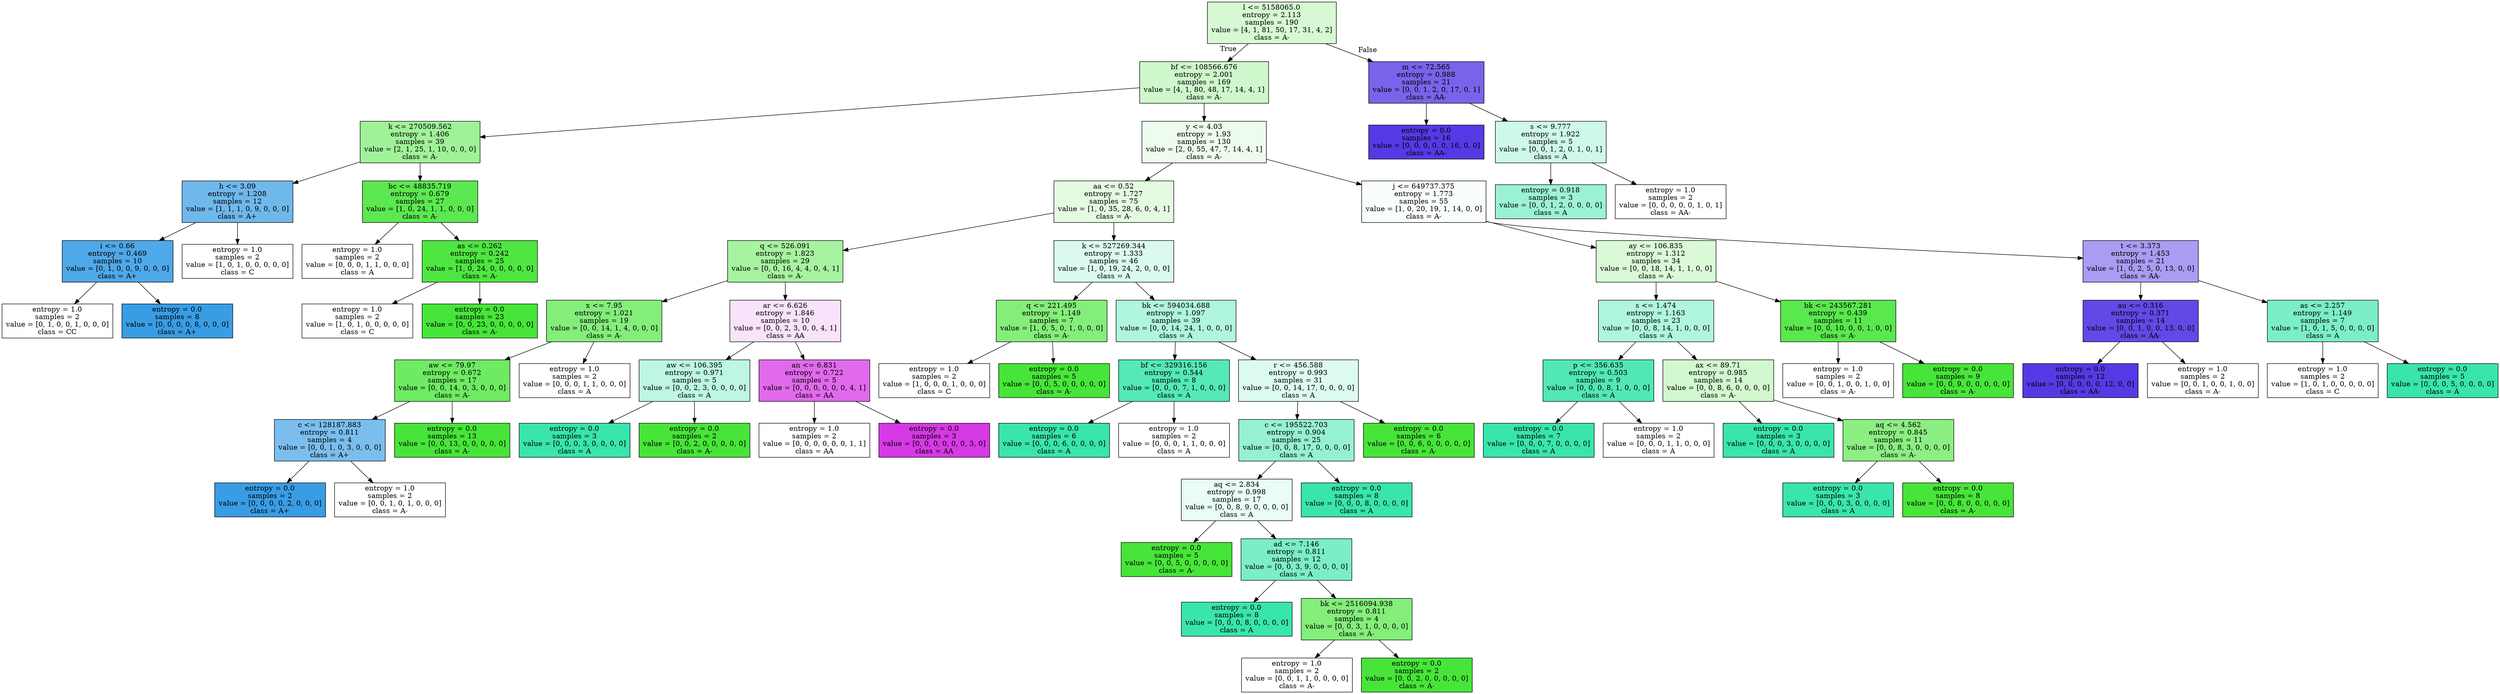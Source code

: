 digraph Tree {
node [shape=box, style="filled", color="black"] ;
0 [label="l <= 5158065.0\nentropy = 2.113\nsamples = 190\nvalue = [4, 1, 81, 50, 17, 31, 4, 2]\nclass = A-", fillcolor="#d6f9d3"] ;
1 [label="bf <= 108566.676\nentropy = 2.001\nsamples = 169\nvalue = [4, 1, 80, 48, 17, 14, 4, 1]\nclass = A-", fillcolor="#cef8cb"] ;
0 -> 1 [labeldistance=2.5, labelangle=45, headlabel="True"] ;
2 [label="k <= 270509.562\nentropy = 1.406\nsamples = 39\nvalue = [2, 1, 25, 1, 10, 0, 0, 0]\nclass = A-", fillcolor="#a0f299"] ;
1 -> 2 ;
3 [label="h <= 3.09\nentropy = 1.208\nsamples = 12\nvalue = [1, 1, 1, 0, 9, 0, 0, 0]\nclass = A+", fillcolor="#6fb8ec"] ;
2 -> 3 ;
4 [label="i <= 0.66\nentropy = 0.469\nsamples = 10\nvalue = [0, 1, 0, 0, 9, 0, 0, 0]\nclass = A+", fillcolor="#4fa8e8"] ;
3 -> 4 ;
5 [label="entropy = 1.0\nsamples = 2\nvalue = [0, 1, 0, 0, 1, 0, 0, 0]\nclass = CC", fillcolor="#ffffff"] ;
4 -> 5 ;
6 [label="entropy = 0.0\nsamples = 8\nvalue = [0, 0, 0, 0, 8, 0, 0, 0]\nclass = A+", fillcolor="#399de5"] ;
4 -> 6 ;
7 [label="entropy = 1.0\nsamples = 2\nvalue = [1, 0, 1, 0, 0, 0, 0, 0]\nclass = C", fillcolor="#ffffff"] ;
3 -> 7 ;
8 [label="bc <= 48835.719\nentropy = 0.679\nsamples = 27\nvalue = [1, 0, 24, 1, 1, 0, 0, 0]\nclass = A-", fillcolor="#5ce850"] ;
2 -> 8 ;
9 [label="entropy = 1.0\nsamples = 2\nvalue = [0, 0, 0, 1, 1, 0, 0, 0]\nclass = A", fillcolor="#ffffff"] ;
8 -> 9 ;
10 [label="as <= 0.262\nentropy = 0.242\nsamples = 25\nvalue = [1, 0, 24, 0, 0, 0, 0, 0]\nclass = A-", fillcolor="#4fe641"] ;
8 -> 10 ;
11 [label="entropy = 1.0\nsamples = 2\nvalue = [1, 0, 1, 0, 0, 0, 0, 0]\nclass = C", fillcolor="#ffffff"] ;
10 -> 11 ;
12 [label="entropy = 0.0\nsamples = 23\nvalue = [0, 0, 23, 0, 0, 0, 0, 0]\nclass = A-", fillcolor="#47e539"] ;
10 -> 12 ;
13 [label="y <= 4.03\nentropy = 1.93\nsamples = 130\nvalue = [2, 0, 55, 47, 7, 14, 4, 1]\nclass = A-", fillcolor="#edfcec"] ;
1 -> 13 ;
14 [label="aa <= 0.52\nentropy = 1.727\nsamples = 75\nvalue = [1, 0, 35, 28, 6, 0, 4, 1]\nclass = A-", fillcolor="#e4fbe2"] ;
13 -> 14 ;
15 [label="q <= 526.091\nentropy = 1.823\nsamples = 29\nvalue = [0, 0, 16, 4, 4, 0, 4, 1]\nclass = A-", fillcolor="#a7f3a0"] ;
14 -> 15 ;
16 [label="x <= 7.95\nentropy = 1.021\nsamples = 19\nvalue = [0, 0, 14, 1, 4, 0, 0, 0]\nclass = A-", fillcolor="#84ee7b"] ;
15 -> 16 ;
17 [label="aw <= 79.97\nentropy = 0.672\nsamples = 17\nvalue = [0, 0, 14, 0, 3, 0, 0, 0]\nclass = A-", fillcolor="#6eeb63"] ;
16 -> 17 ;
18 [label="c <= 128187.883\nentropy = 0.811\nsamples = 4\nvalue = [0, 0, 1, 0, 3, 0, 0, 0]\nclass = A+", fillcolor="#7bbeee"] ;
17 -> 18 ;
19 [label="entropy = 0.0\nsamples = 2\nvalue = [0, 0, 0, 0, 2, 0, 0, 0]\nclass = A+", fillcolor="#399de5"] ;
18 -> 19 ;
20 [label="entropy = 1.0\nsamples = 2\nvalue = [0, 0, 1, 0, 1, 0, 0, 0]\nclass = A-", fillcolor="#ffffff"] ;
18 -> 20 ;
21 [label="entropy = 0.0\nsamples = 13\nvalue = [0, 0, 13, 0, 0, 0, 0, 0]\nclass = A-", fillcolor="#47e539"] ;
17 -> 21 ;
22 [label="entropy = 1.0\nsamples = 2\nvalue = [0, 0, 0, 1, 1, 0, 0, 0]\nclass = A", fillcolor="#ffffff"] ;
16 -> 22 ;
23 [label="ar <= 6.626\nentropy = 1.846\nsamples = 10\nvalue = [0, 0, 2, 3, 0, 0, 4, 1]\nclass = AA", fillcolor="#f9e3fb"] ;
15 -> 23 ;
24 [label="aw <= 106.395\nentropy = 0.971\nsamples = 5\nvalue = [0, 0, 2, 3, 0, 0, 0, 0]\nclass = A", fillcolor="#bdf6e3"] ;
23 -> 24 ;
25 [label="entropy = 0.0\nsamples = 3\nvalue = [0, 0, 0, 3, 0, 0, 0, 0]\nclass = A", fillcolor="#39e5ac"] ;
24 -> 25 ;
26 [label="entropy = 0.0\nsamples = 2\nvalue = [0, 0, 2, 0, 0, 0, 0, 0]\nclass = A-", fillcolor="#47e539"] ;
24 -> 26 ;
27 [label="an <= 6.831\nentropy = 0.722\nsamples = 5\nvalue = [0, 0, 0, 0, 0, 0, 4, 1]\nclass = AA", fillcolor="#e16aec"] ;
23 -> 27 ;
28 [label="entropy = 1.0\nsamples = 2\nvalue = [0, 0, 0, 0, 0, 0, 1, 1]\nclass = AA", fillcolor="#ffffff"] ;
27 -> 28 ;
29 [label="entropy = 0.0\nsamples = 3\nvalue = [0, 0, 0, 0, 0, 0, 3, 0]\nclass = AA", fillcolor="#d739e5"] ;
27 -> 29 ;
30 [label="k <= 527269.344\nentropy = 1.333\nsamples = 46\nvalue = [1, 0, 19, 24, 2, 0, 0, 0]\nclass = A", fillcolor="#dafaf0"] ;
14 -> 30 ;
31 [label="q <= 221.495\nentropy = 1.149\nsamples = 7\nvalue = [1, 0, 5, 0, 1, 0, 0, 0]\nclass = A-", fillcolor="#84ee7b"] ;
30 -> 31 ;
32 [label="entropy = 1.0\nsamples = 2\nvalue = [1, 0, 0, 0, 1, 0, 0, 0]\nclass = C", fillcolor="#ffffff"] ;
31 -> 32 ;
33 [label="entropy = 0.0\nsamples = 5\nvalue = [0, 0, 5, 0, 0, 0, 0, 0]\nclass = A-", fillcolor="#47e539"] ;
31 -> 33 ;
34 [label="bk <= 594034.688\nentropy = 1.097\nsamples = 39\nvalue = [0, 0, 14, 24, 1, 0, 0, 0]\nclass = A", fillcolor="#b0f5de"] ;
30 -> 34 ;
35 [label="bf <= 329316.156\nentropy = 0.544\nsamples = 8\nvalue = [0, 0, 0, 7, 1, 0, 0, 0]\nclass = A", fillcolor="#55e9b8"] ;
34 -> 35 ;
36 [label="entropy = 0.0\nsamples = 6\nvalue = [0, 0, 0, 6, 0, 0, 0, 0]\nclass = A", fillcolor="#39e5ac"] ;
35 -> 36 ;
37 [label="entropy = 1.0\nsamples = 2\nvalue = [0, 0, 0, 1, 1, 0, 0, 0]\nclass = A", fillcolor="#ffffff"] ;
35 -> 37 ;
38 [label="r <= 456.588\nentropy = 0.993\nsamples = 31\nvalue = [0, 0, 14, 17, 0, 0, 0, 0]\nclass = A", fillcolor="#dcfaf0"] ;
34 -> 38 ;
39 [label="c <= 195522.703\nentropy = 0.904\nsamples = 25\nvalue = [0, 0, 8, 17, 0, 0, 0, 0]\nclass = A", fillcolor="#96f1d3"] ;
38 -> 39 ;
40 [label="aq <= 2.834\nentropy = 0.998\nsamples = 17\nvalue = [0, 0, 8, 9, 0, 0, 0, 0]\nclass = A", fillcolor="#e9fcf6"] ;
39 -> 40 ;
41 [label="entropy = 0.0\nsamples = 5\nvalue = [0, 0, 5, 0, 0, 0, 0, 0]\nclass = A-", fillcolor="#47e539"] ;
40 -> 41 ;
42 [label="ad <= 7.146\nentropy = 0.811\nsamples = 12\nvalue = [0, 0, 3, 9, 0, 0, 0, 0]\nclass = A", fillcolor="#7beec8"] ;
40 -> 42 ;
43 [label="entropy = 0.0\nsamples = 8\nvalue = [0, 0, 0, 8, 0, 0, 0, 0]\nclass = A", fillcolor="#39e5ac"] ;
42 -> 43 ;
44 [label="bk <= 2516094.938\nentropy = 0.811\nsamples = 4\nvalue = [0, 0, 3, 1, 0, 0, 0, 0]\nclass = A-", fillcolor="#84ee7b"] ;
42 -> 44 ;
45 [label="entropy = 1.0\nsamples = 2\nvalue = [0, 0, 1, 1, 0, 0, 0, 0]\nclass = A-", fillcolor="#ffffff"] ;
44 -> 45 ;
46 [label="entropy = 0.0\nsamples = 2\nvalue = [0, 0, 2, 0, 0, 0, 0, 0]\nclass = A-", fillcolor="#47e539"] ;
44 -> 46 ;
47 [label="entropy = 0.0\nsamples = 8\nvalue = [0, 0, 0, 8, 0, 0, 0, 0]\nclass = A", fillcolor="#39e5ac"] ;
39 -> 47 ;
48 [label="entropy = 0.0\nsamples = 6\nvalue = [0, 0, 6, 0, 0, 0, 0, 0]\nclass = A-", fillcolor="#47e539"] ;
38 -> 48 ;
49 [label="j <= 649737.375\nentropy = 1.773\nsamples = 55\nvalue = [1, 0, 20, 19, 1, 14, 0, 0]\nclass = A-", fillcolor="#fafefa"] ;
13 -> 49 ;
50 [label="ay <= 106.835\nentropy = 1.312\nsamples = 34\nvalue = [0, 0, 18, 14, 1, 1, 0, 0]\nclass = A-", fillcolor="#dafad7"] ;
49 -> 50 ;
51 [label="s <= 1.474\nentropy = 1.163\nsamples = 23\nvalue = [0, 0, 8, 14, 1, 0, 0, 0]\nclass = A", fillcolor="#b0f5de"] ;
50 -> 51 ;
52 [label="p <= 356.635\nentropy = 0.503\nsamples = 9\nvalue = [0, 0, 0, 8, 1, 0, 0, 0]\nclass = A", fillcolor="#52e8b6"] ;
51 -> 52 ;
53 [label="entropy = 0.0\nsamples = 7\nvalue = [0, 0, 0, 7, 0, 0, 0, 0]\nclass = A", fillcolor="#39e5ac"] ;
52 -> 53 ;
54 [label="entropy = 1.0\nsamples = 2\nvalue = [0, 0, 0, 1, 1, 0, 0, 0]\nclass = A", fillcolor="#ffffff"] ;
52 -> 54 ;
55 [label="ax <= 89.71\nentropy = 0.985\nsamples = 14\nvalue = [0, 0, 8, 6, 0, 0, 0, 0]\nclass = A-", fillcolor="#d1f8ce"] ;
51 -> 55 ;
56 [label="entropy = 0.0\nsamples = 3\nvalue = [0, 0, 0, 3, 0, 0, 0, 0]\nclass = A", fillcolor="#39e5ac"] ;
55 -> 56 ;
57 [label="aq <= 4.562\nentropy = 0.845\nsamples = 11\nvalue = [0, 0, 8, 3, 0, 0, 0, 0]\nclass = A-", fillcolor="#8cef83"] ;
55 -> 57 ;
58 [label="entropy = 0.0\nsamples = 3\nvalue = [0, 0, 0, 3, 0, 0, 0, 0]\nclass = A", fillcolor="#39e5ac"] ;
57 -> 58 ;
59 [label="entropy = 0.0\nsamples = 8\nvalue = [0, 0, 8, 0, 0, 0, 0, 0]\nclass = A-", fillcolor="#47e539"] ;
57 -> 59 ;
60 [label="bk <= 243567.281\nentropy = 0.439\nsamples = 11\nvalue = [0, 0, 10, 0, 0, 1, 0, 0]\nclass = A-", fillcolor="#59e84d"] ;
50 -> 60 ;
61 [label="entropy = 1.0\nsamples = 2\nvalue = [0, 0, 1, 0, 0, 1, 0, 0]\nclass = A-", fillcolor="#ffffff"] ;
60 -> 61 ;
62 [label="entropy = 0.0\nsamples = 9\nvalue = [0, 0, 9, 0, 0, 0, 0, 0]\nclass = A-", fillcolor="#47e539"] ;
60 -> 62 ;
63 [label="t <= 3.373\nentropy = 1.453\nsamples = 21\nvalue = [1, 0, 2, 5, 0, 13, 0, 0]\nclass = AA-", fillcolor="#aa9cf2"] ;
49 -> 63 ;
64 [label="au <= 0.316\nentropy = 0.371\nsamples = 14\nvalue = [0, 0, 1, 0, 0, 13, 0, 0]\nclass = AA-", fillcolor="#6348e7"] ;
63 -> 64 ;
65 [label="entropy = 0.0\nsamples = 12\nvalue = [0, 0, 0, 0, 0, 12, 0, 0]\nclass = AA-", fillcolor="#5639e5"] ;
64 -> 65 ;
66 [label="entropy = 1.0\nsamples = 2\nvalue = [0, 0, 1, 0, 0, 1, 0, 0]\nclass = A-", fillcolor="#ffffff"] ;
64 -> 66 ;
67 [label="as <= 2.257\nentropy = 1.149\nsamples = 7\nvalue = [1, 0, 1, 5, 0, 0, 0, 0]\nclass = A", fillcolor="#7beec8"] ;
63 -> 67 ;
68 [label="entropy = 1.0\nsamples = 2\nvalue = [1, 0, 1, 0, 0, 0, 0, 0]\nclass = C", fillcolor="#ffffff"] ;
67 -> 68 ;
69 [label="entropy = 0.0\nsamples = 5\nvalue = [0, 0, 0, 5, 0, 0, 0, 0]\nclass = A", fillcolor="#39e5ac"] ;
67 -> 69 ;
70 [label="m <= 72.565\nentropy = 0.988\nsamples = 21\nvalue = [0, 0, 1, 2, 0, 17, 0, 1]\nclass = AA-", fillcolor="#7a63ea"] ;
0 -> 70 [labeldistance=2.5, labelangle=-45, headlabel="False"] ;
71 [label="entropy = 0.0\nsamples = 16\nvalue = [0, 0, 0, 0, 0, 16, 0, 0]\nclass = AA-", fillcolor="#5639e5"] ;
70 -> 71 ;
72 [label="s <= 9.777\nentropy = 1.922\nsamples = 5\nvalue = [0, 0, 1, 2, 0, 1, 0, 1]\nclass = A", fillcolor="#cef8ea"] ;
70 -> 72 ;
73 [label="entropy = 0.918\nsamples = 3\nvalue = [0, 0, 1, 2, 0, 0, 0, 0]\nclass = A", fillcolor="#9cf2d6"] ;
72 -> 73 ;
74 [label="entropy = 1.0\nsamples = 2\nvalue = [0, 0, 0, 0, 0, 1, 0, 1]\nclass = AA-", fillcolor="#ffffff"] ;
72 -> 74 ;
}